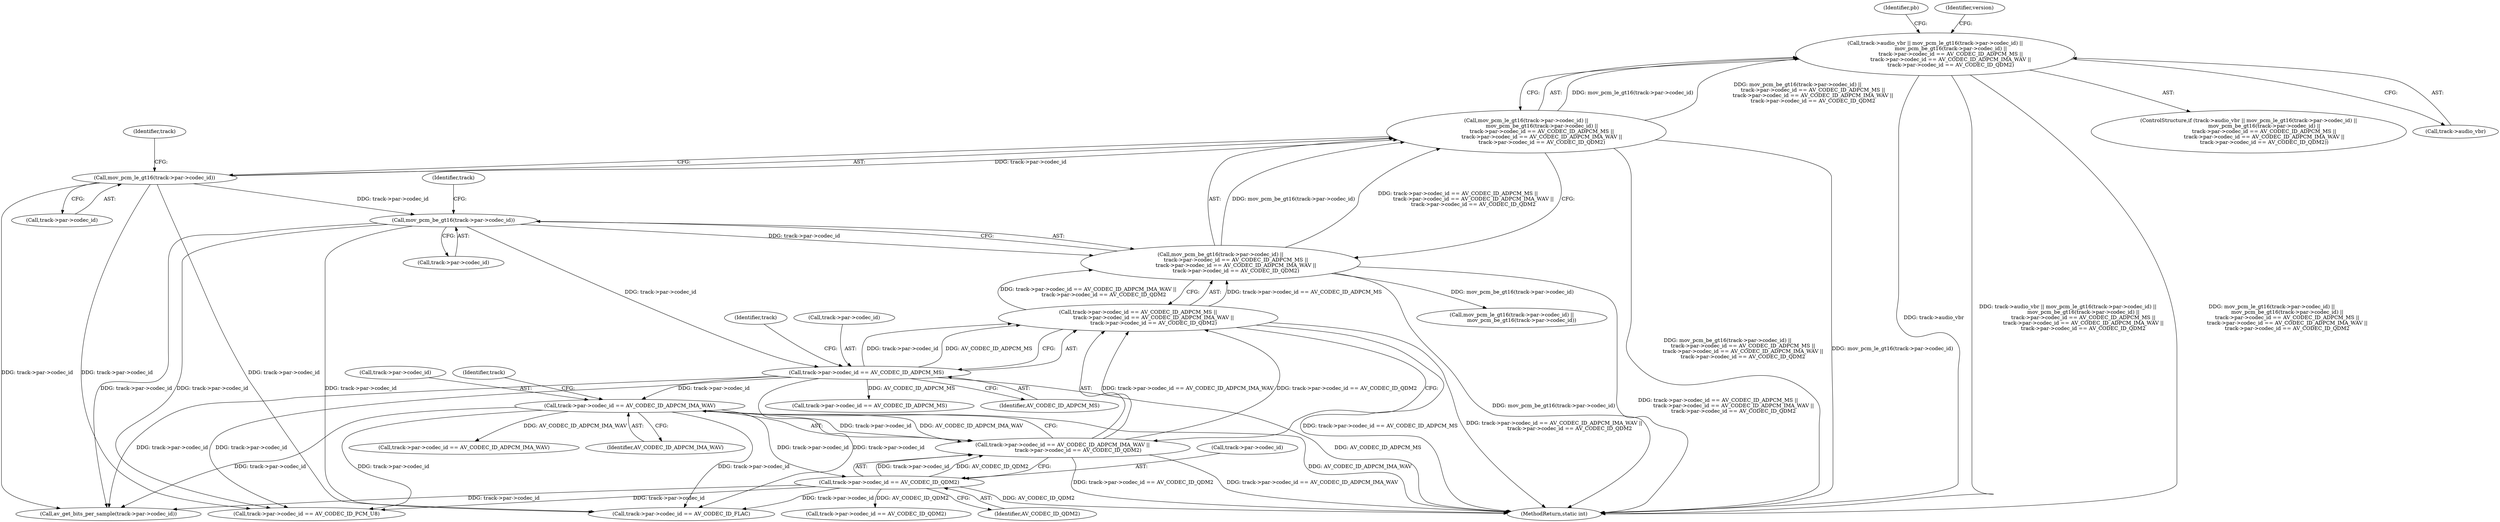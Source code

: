 digraph "0_FFmpeg_fa19fbcf712a6a6cc5a5cfdc3254a97b9bce6582@pointer" {
"1000171" [label="(Call,track->audio_vbr || mov_pcm_le_gt16(track->par->codec_id) ||\n                   mov_pcm_be_gt16(track->par->codec_id) ||\n                   track->par->codec_id == AV_CODEC_ID_ADPCM_MS ||\n                   track->par->codec_id == AV_CODEC_ID_ADPCM_IMA_WAV ||\n                   track->par->codec_id == AV_CODEC_ID_QDM2)"];
"1000175" [label="(Call,mov_pcm_le_gt16(track->par->codec_id) ||\n                   mov_pcm_be_gt16(track->par->codec_id) ||\n                   track->par->codec_id == AV_CODEC_ID_ADPCM_MS ||\n                   track->par->codec_id == AV_CODEC_ID_ADPCM_IMA_WAV ||\n                   track->par->codec_id == AV_CODEC_ID_QDM2)"];
"1000176" [label="(Call,mov_pcm_le_gt16(track->par->codec_id))"];
"1000182" [label="(Call,mov_pcm_be_gt16(track->par->codec_id) ||\n                   track->par->codec_id == AV_CODEC_ID_ADPCM_MS ||\n                   track->par->codec_id == AV_CODEC_ID_ADPCM_IMA_WAV ||\n                   track->par->codec_id == AV_CODEC_ID_QDM2)"];
"1000183" [label="(Call,mov_pcm_be_gt16(track->par->codec_id))"];
"1000189" [label="(Call,track->par->codec_id == AV_CODEC_ID_ADPCM_MS ||\n                   track->par->codec_id == AV_CODEC_ID_ADPCM_IMA_WAV ||\n                   track->par->codec_id == AV_CODEC_ID_QDM2)"];
"1000190" [label="(Call,track->par->codec_id == AV_CODEC_ID_ADPCM_MS)"];
"1000197" [label="(Call,track->par->codec_id == AV_CODEC_ID_ADPCM_IMA_WAV ||\n                   track->par->codec_id == AV_CODEC_ID_QDM2)"];
"1000198" [label="(Call,track->par->codec_id == AV_CODEC_ID_ADPCM_IMA_WAV)"];
"1000205" [label="(Call,track->par->codec_id == AV_CODEC_ID_QDM2)"];
"1000205" [label="(Call,track->par->codec_id == AV_CODEC_ID_QDM2)"];
"1000201" [label="(Identifier,track)"];
"1000189" [label="(Call,track->par->codec_id == AV_CODEC_ID_ADPCM_MS ||\n                   track->par->codec_id == AV_CODEC_ID_ADPCM_IMA_WAV ||\n                   track->par->codec_id == AV_CODEC_ID_QDM2)"];
"1000336" [label="(Call,track->par->codec_id == AV_CODEC_ID_PCM_U8)"];
"1000190" [label="(Call,track->par->codec_id == AV_CODEC_ID_ADPCM_MS)"];
"1000217" [label="(Identifier,pb)"];
"1000175" [label="(Call,mov_pcm_le_gt16(track->par->codec_id) ||\n                   mov_pcm_be_gt16(track->par->codec_id) ||\n                   track->par->codec_id == AV_CODEC_ID_ADPCM_MS ||\n                   track->par->codec_id == AV_CODEC_ID_ADPCM_IMA_WAV ||\n                   track->par->codec_id == AV_CODEC_ID_QDM2)"];
"1000193" [label="(Identifier,track)"];
"1000208" [label="(Identifier,track)"];
"1000182" [label="(Call,mov_pcm_be_gt16(track->par->codec_id) ||\n                   track->par->codec_id == AV_CODEC_ID_ADPCM_MS ||\n                   track->par->codec_id == AV_CODEC_ID_ADPCM_IMA_WAV ||\n                   track->par->codec_id == AV_CODEC_ID_QDM2)"];
"1000176" [label="(Call,mov_pcm_le_gt16(track->par->codec_id))"];
"1000196" [label="(Identifier,AV_CODEC_ID_ADPCM_MS)"];
"1000211" [label="(Identifier,AV_CODEC_ID_QDM2)"];
"1000171" [label="(Call,track->audio_vbr || mov_pcm_le_gt16(track->par->codec_id) ||\n                   mov_pcm_be_gt16(track->par->codec_id) ||\n                   track->par->codec_id == AV_CODEC_ID_ADPCM_MS ||\n                   track->par->codec_id == AV_CODEC_ID_ADPCM_IMA_WAV ||\n                   track->par->codec_id == AV_CODEC_ID_QDM2)"];
"1000170" [label="(ControlStructure,if (track->audio_vbr || mov_pcm_le_gt16(track->par->codec_id) ||\n                   mov_pcm_be_gt16(track->par->codec_id) ||\n                   track->par->codec_id == AV_CODEC_ID_ADPCM_MS ||\n                   track->par->codec_id == AV_CODEC_ID_ADPCM_IMA_WAV ||\n                   track->par->codec_id == AV_CODEC_ID_QDM2))"];
"1000206" [label="(Call,track->par->codec_id)"];
"1000477" [label="(Call,mov_pcm_le_gt16(track->par->codec_id) ||\n            mov_pcm_be_gt16(track->par->codec_id))"];
"1000584" [label="(Call,track->par->codec_id == AV_CODEC_ID_QDM2)"];
"1000186" [label="(Identifier,track)"];
"1000177" [label="(Call,track->par->codec_id)"];
"1000568" [label="(Call,track->par->codec_id == AV_CODEC_ID_ADPCM_MS)"];
"1000295" [label="(Call,av_get_bits_per_sample(track->par->codec_id))"];
"1000204" [label="(Identifier,AV_CODEC_ID_ADPCM_IMA_WAV)"];
"1000386" [label="(Call,track->par->codec_id == AV_CODEC_ID_FLAC)"];
"1000760" [label="(MethodReturn,static int)"];
"1000199" [label="(Call,track->par->codec_id)"];
"1000198" [label="(Call,track->par->codec_id == AV_CODEC_ID_ADPCM_IMA_WAV)"];
"1000184" [label="(Call,track->par->codec_id)"];
"1000191" [label="(Call,track->par->codec_id)"];
"1000576" [label="(Call,track->par->codec_id == AV_CODEC_ID_ADPCM_IMA_WAV)"];
"1000183" [label="(Call,mov_pcm_be_gt16(track->par->codec_id))"];
"1000214" [label="(Identifier,version)"];
"1000197" [label="(Call,track->par->codec_id == AV_CODEC_ID_ADPCM_IMA_WAV ||\n                   track->par->codec_id == AV_CODEC_ID_QDM2)"];
"1000172" [label="(Call,track->audio_vbr)"];
"1000171" -> "1000170"  [label="AST: "];
"1000171" -> "1000172"  [label="CFG: "];
"1000171" -> "1000175"  [label="CFG: "];
"1000172" -> "1000171"  [label="AST: "];
"1000175" -> "1000171"  [label="AST: "];
"1000214" -> "1000171"  [label="CFG: "];
"1000217" -> "1000171"  [label="CFG: "];
"1000171" -> "1000760"  [label="DDG: track->audio_vbr"];
"1000171" -> "1000760"  [label="DDG: track->audio_vbr || mov_pcm_le_gt16(track->par->codec_id) ||\n                   mov_pcm_be_gt16(track->par->codec_id) ||\n                   track->par->codec_id == AV_CODEC_ID_ADPCM_MS ||\n                   track->par->codec_id == AV_CODEC_ID_ADPCM_IMA_WAV ||\n                   track->par->codec_id == AV_CODEC_ID_QDM2"];
"1000171" -> "1000760"  [label="DDG: mov_pcm_le_gt16(track->par->codec_id) ||\n                   mov_pcm_be_gt16(track->par->codec_id) ||\n                   track->par->codec_id == AV_CODEC_ID_ADPCM_MS ||\n                   track->par->codec_id == AV_CODEC_ID_ADPCM_IMA_WAV ||\n                   track->par->codec_id == AV_CODEC_ID_QDM2"];
"1000175" -> "1000171"  [label="DDG: mov_pcm_le_gt16(track->par->codec_id)"];
"1000175" -> "1000171"  [label="DDG: mov_pcm_be_gt16(track->par->codec_id) ||\n                   track->par->codec_id == AV_CODEC_ID_ADPCM_MS ||\n                   track->par->codec_id == AV_CODEC_ID_ADPCM_IMA_WAV ||\n                   track->par->codec_id == AV_CODEC_ID_QDM2"];
"1000175" -> "1000176"  [label="CFG: "];
"1000175" -> "1000182"  [label="CFG: "];
"1000176" -> "1000175"  [label="AST: "];
"1000182" -> "1000175"  [label="AST: "];
"1000175" -> "1000760"  [label="DDG: mov_pcm_be_gt16(track->par->codec_id) ||\n                   track->par->codec_id == AV_CODEC_ID_ADPCM_MS ||\n                   track->par->codec_id == AV_CODEC_ID_ADPCM_IMA_WAV ||\n                   track->par->codec_id == AV_CODEC_ID_QDM2"];
"1000175" -> "1000760"  [label="DDG: mov_pcm_le_gt16(track->par->codec_id)"];
"1000176" -> "1000175"  [label="DDG: track->par->codec_id"];
"1000182" -> "1000175"  [label="DDG: mov_pcm_be_gt16(track->par->codec_id)"];
"1000182" -> "1000175"  [label="DDG: track->par->codec_id == AV_CODEC_ID_ADPCM_MS ||\n                   track->par->codec_id == AV_CODEC_ID_ADPCM_IMA_WAV ||\n                   track->par->codec_id == AV_CODEC_ID_QDM2"];
"1000176" -> "1000177"  [label="CFG: "];
"1000177" -> "1000176"  [label="AST: "];
"1000186" -> "1000176"  [label="CFG: "];
"1000176" -> "1000183"  [label="DDG: track->par->codec_id"];
"1000176" -> "1000295"  [label="DDG: track->par->codec_id"];
"1000176" -> "1000336"  [label="DDG: track->par->codec_id"];
"1000176" -> "1000386"  [label="DDG: track->par->codec_id"];
"1000182" -> "1000183"  [label="CFG: "];
"1000182" -> "1000189"  [label="CFG: "];
"1000183" -> "1000182"  [label="AST: "];
"1000189" -> "1000182"  [label="AST: "];
"1000182" -> "1000760"  [label="DDG: track->par->codec_id == AV_CODEC_ID_ADPCM_MS ||\n                   track->par->codec_id == AV_CODEC_ID_ADPCM_IMA_WAV ||\n                   track->par->codec_id == AV_CODEC_ID_QDM2"];
"1000182" -> "1000760"  [label="DDG: mov_pcm_be_gt16(track->par->codec_id)"];
"1000183" -> "1000182"  [label="DDG: track->par->codec_id"];
"1000189" -> "1000182"  [label="DDG: track->par->codec_id == AV_CODEC_ID_ADPCM_MS"];
"1000189" -> "1000182"  [label="DDG: track->par->codec_id == AV_CODEC_ID_ADPCM_IMA_WAV ||\n                   track->par->codec_id == AV_CODEC_ID_QDM2"];
"1000182" -> "1000477"  [label="DDG: mov_pcm_be_gt16(track->par->codec_id)"];
"1000183" -> "1000184"  [label="CFG: "];
"1000184" -> "1000183"  [label="AST: "];
"1000193" -> "1000183"  [label="CFG: "];
"1000183" -> "1000190"  [label="DDG: track->par->codec_id"];
"1000183" -> "1000295"  [label="DDG: track->par->codec_id"];
"1000183" -> "1000336"  [label="DDG: track->par->codec_id"];
"1000183" -> "1000386"  [label="DDG: track->par->codec_id"];
"1000189" -> "1000190"  [label="CFG: "];
"1000189" -> "1000197"  [label="CFG: "];
"1000190" -> "1000189"  [label="AST: "];
"1000197" -> "1000189"  [label="AST: "];
"1000189" -> "1000760"  [label="DDG: track->par->codec_id == AV_CODEC_ID_ADPCM_MS"];
"1000189" -> "1000760"  [label="DDG: track->par->codec_id == AV_CODEC_ID_ADPCM_IMA_WAV ||\n                   track->par->codec_id == AV_CODEC_ID_QDM2"];
"1000190" -> "1000189"  [label="DDG: track->par->codec_id"];
"1000190" -> "1000189"  [label="DDG: AV_CODEC_ID_ADPCM_MS"];
"1000197" -> "1000189"  [label="DDG: track->par->codec_id == AV_CODEC_ID_ADPCM_IMA_WAV"];
"1000197" -> "1000189"  [label="DDG: track->par->codec_id == AV_CODEC_ID_QDM2"];
"1000190" -> "1000196"  [label="CFG: "];
"1000191" -> "1000190"  [label="AST: "];
"1000196" -> "1000190"  [label="AST: "];
"1000201" -> "1000190"  [label="CFG: "];
"1000190" -> "1000760"  [label="DDG: AV_CODEC_ID_ADPCM_MS"];
"1000190" -> "1000198"  [label="DDG: track->par->codec_id"];
"1000190" -> "1000295"  [label="DDG: track->par->codec_id"];
"1000190" -> "1000336"  [label="DDG: track->par->codec_id"];
"1000190" -> "1000386"  [label="DDG: track->par->codec_id"];
"1000190" -> "1000568"  [label="DDG: AV_CODEC_ID_ADPCM_MS"];
"1000197" -> "1000198"  [label="CFG: "];
"1000197" -> "1000205"  [label="CFG: "];
"1000198" -> "1000197"  [label="AST: "];
"1000205" -> "1000197"  [label="AST: "];
"1000197" -> "1000760"  [label="DDG: track->par->codec_id == AV_CODEC_ID_QDM2"];
"1000197" -> "1000760"  [label="DDG: track->par->codec_id == AV_CODEC_ID_ADPCM_IMA_WAV"];
"1000198" -> "1000197"  [label="DDG: track->par->codec_id"];
"1000198" -> "1000197"  [label="DDG: AV_CODEC_ID_ADPCM_IMA_WAV"];
"1000205" -> "1000197"  [label="DDG: track->par->codec_id"];
"1000205" -> "1000197"  [label="DDG: AV_CODEC_ID_QDM2"];
"1000198" -> "1000204"  [label="CFG: "];
"1000199" -> "1000198"  [label="AST: "];
"1000204" -> "1000198"  [label="AST: "];
"1000208" -> "1000198"  [label="CFG: "];
"1000198" -> "1000760"  [label="DDG: AV_CODEC_ID_ADPCM_IMA_WAV"];
"1000198" -> "1000205"  [label="DDG: track->par->codec_id"];
"1000198" -> "1000295"  [label="DDG: track->par->codec_id"];
"1000198" -> "1000336"  [label="DDG: track->par->codec_id"];
"1000198" -> "1000386"  [label="DDG: track->par->codec_id"];
"1000198" -> "1000576"  [label="DDG: AV_CODEC_ID_ADPCM_IMA_WAV"];
"1000205" -> "1000211"  [label="CFG: "];
"1000206" -> "1000205"  [label="AST: "];
"1000211" -> "1000205"  [label="AST: "];
"1000205" -> "1000760"  [label="DDG: AV_CODEC_ID_QDM2"];
"1000205" -> "1000295"  [label="DDG: track->par->codec_id"];
"1000205" -> "1000336"  [label="DDG: track->par->codec_id"];
"1000205" -> "1000386"  [label="DDG: track->par->codec_id"];
"1000205" -> "1000584"  [label="DDG: AV_CODEC_ID_QDM2"];
}
